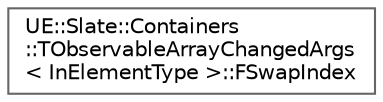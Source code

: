 digraph "Graphical Class Hierarchy"
{
 // INTERACTIVE_SVG=YES
 // LATEX_PDF_SIZE
  bgcolor="transparent";
  edge [fontname=Helvetica,fontsize=10,labelfontname=Helvetica,labelfontsize=10];
  node [fontname=Helvetica,fontsize=10,shape=box,height=0.2,width=0.4];
  rankdir="LR";
  Node0 [id="Node000000",label="UE::Slate::Containers\l::TObservableArrayChangedArgs\l\< InElementType \>::FSwapIndex",height=0.2,width=0.4,color="grey40", fillcolor="white", style="filled",URL="$db/d89/structUE_1_1Slate_1_1Containers_1_1TObservableArrayChangedArgs_1_1FSwapIndex.html",tooltip=" "];
}
